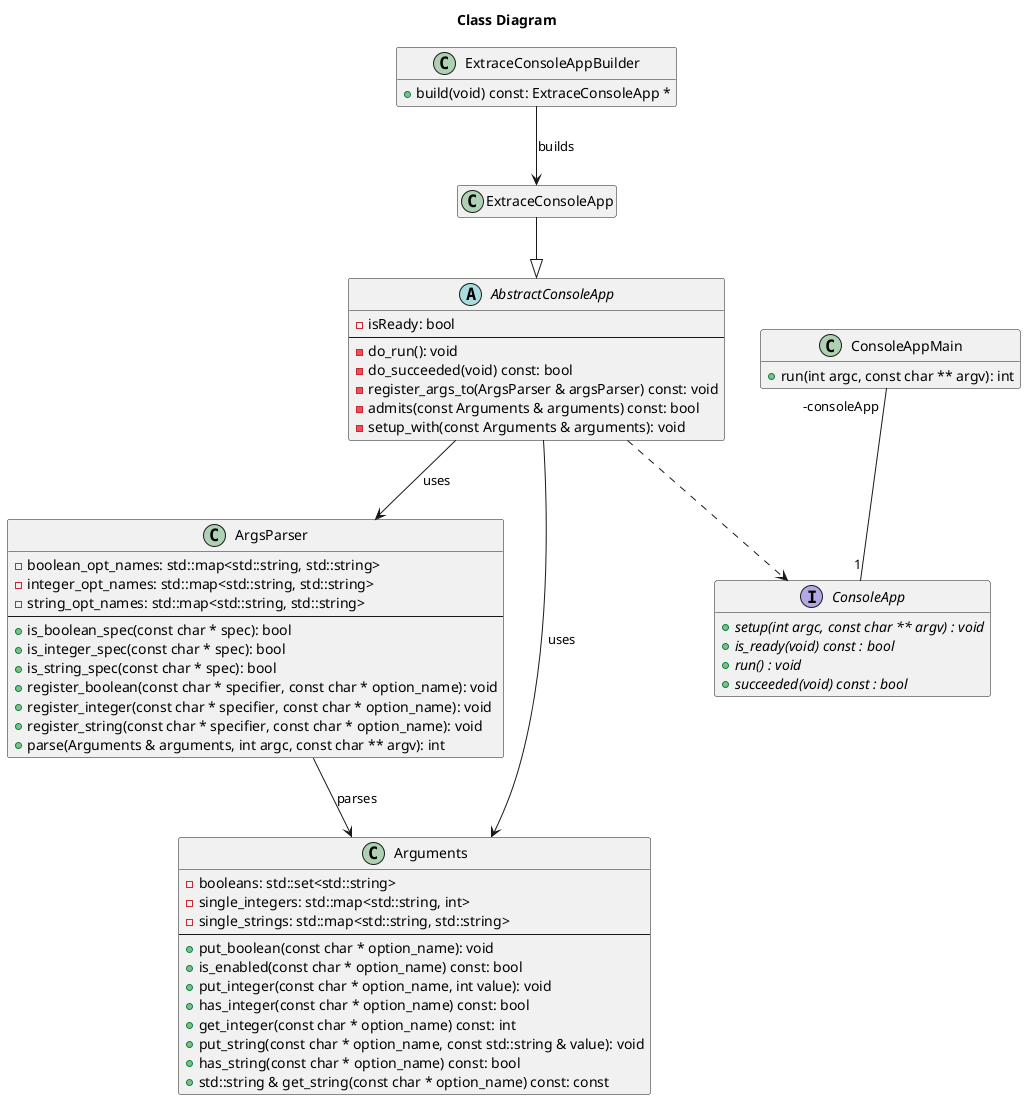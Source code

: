 @startuml

title Class Diagram

interface ConsoleApp {
  + {abstract} setup(int argc, const char ** argv) : void
  + {abstract} is_ready(void) const : bool
  + {abstract} run() : void
  + {abstract} succeeded(void) const : bool
}
hide ConsoleApp fields

abstract class AbstractConsoleApp {
  - isReady: bool
  --
  - do_run(): void
  - do_succeeded(void) const: bool
  - register_args_to(ArgsParser & argsParser) const: void
  - admits(const Arguments & arguments) const: bool
  - setup_with(const Arguments & arguments): void
}

AbstractConsoleApp ..> ConsoleApp
AbstractConsoleApp --> ArgsParser: uses
AbstractConsoleApp --> Arguments: uses

class ArgsParser {
  - boolean_opt_names: std::map<std::string, std::string>
  - integer_opt_names: std::map<std::string, std::string>
  - string_opt_names: std::map<std::string, std::string>
  --
  + is_boolean_spec(const char * spec): bool
  + is_integer_spec(const char * spec): bool
  + is_string_spec(const char * spec): bool
  + register_boolean(const char * specifier, const char * option_name): void
  + register_integer(const char * specifier, const char * option_name): void
  + register_string(const char * specifier, const char * option_name): void
  + parse(Arguments & arguments, int argc, const char ** argv): int
}

ArgsParser --> Arguments: parses

class Arguments {
  - booleans: std::set<std::string>
  - single_integers: std::map<std::string, int>
  - single_strings: std::map<std::string, std::string>
  --
  + put_boolean(const char * option_name): void
  + is_enabled(const char * option_name) const: bool
  + put_integer(const char * option_name, int value): void
  + has_integer(const char * option_name) const: bool
  + get_integer(const char * option_name) const: int
  + put_string(const char * option_name, const std::string & value): void
  + has_string(const char * option_name) const: bool
  + std::string & get_string(const char * option_name) const: const
}

class ConsoleAppMain {
  + run(int argc, const char ** argv): int
}
hide ConsoleAppMain fields

ConsoleAppMain "-consoleApp" -- "1" ConsoleApp

class ExtraceConsoleApp {
}
hide ExtraceConsoleApp methods
hide ExtraceConsoleApp fields

ExtraceConsoleApp --|> AbstractConsoleApp

class ExtraceConsoleAppBuilder {
  + build(void) const: ExtraceConsoleApp * 
}
hide ExtraceConsoleAppBuilder fields

ExtraceConsoleAppBuilder --> ExtraceConsoleApp: builds

@enduml